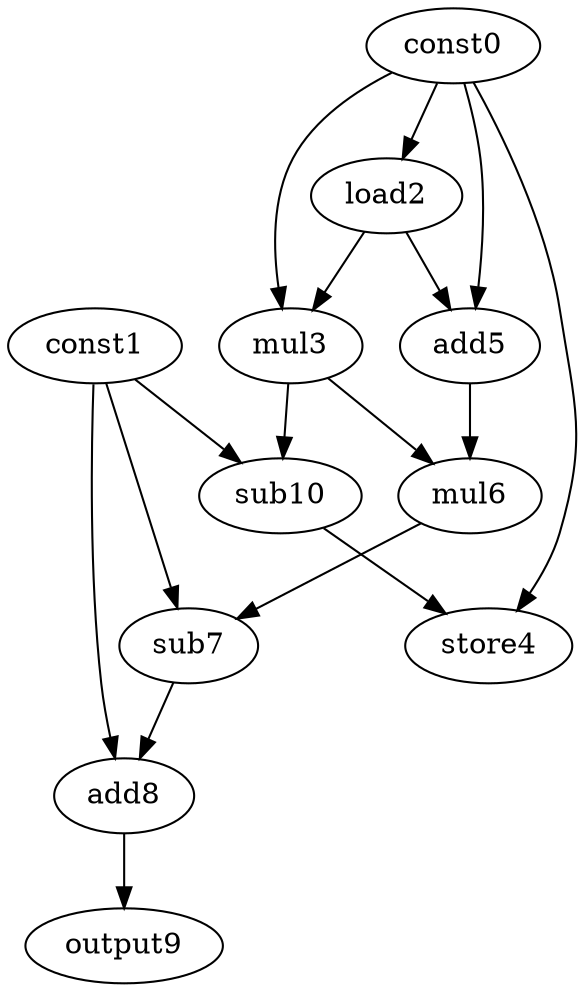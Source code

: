 digraph G { 
const0[opcode=const]; 
const1[opcode=const]; 
load2[opcode=load]; 
mul3[opcode=mul]; 
store4[opcode=store]; 
add5[opcode=add]; 
mul6[opcode=mul]; 
sub7[opcode=sub]; 
add8[opcode=add]; 
output9[opcode=output]; 
sub10[opcode=sub]; 
const0->load2[operand=0];
const0->mul3[operand=0];
load2->mul3[operand=1];
const0->add5[operand=0];
load2->add5[operand=1];
mul3->mul6[operand=0];
add5->mul6[operand=1];
const1->sub10[operand=0];
mul3->sub10[operand=1];
const0->store4[operand=0];
sub10->store4[operand=1];
const1->sub7[operand=0];
mul6->sub7[operand=1];
const1->add8[operand=0];
sub7->add8[operand=1];
add8->output9[operand=0];
}
